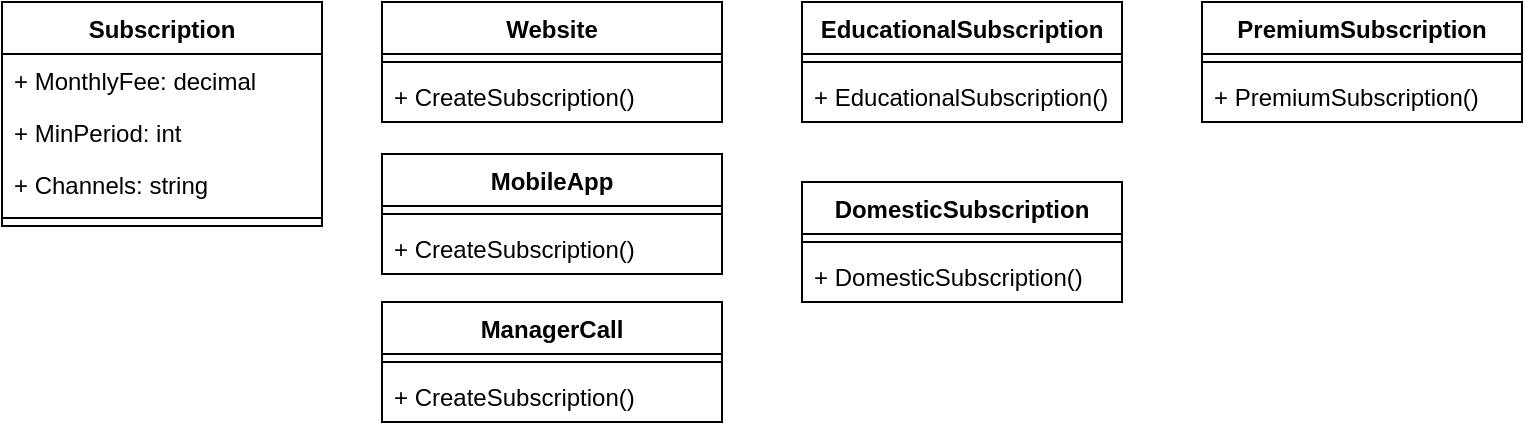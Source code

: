 <mxfile version="24.4.0" type="device">
  <diagram name="Страница — 1" id="R-oshayqFoef47efmip9">
    <mxGraphModel dx="890" dy="366" grid="1" gridSize="10" guides="1" tooltips="1" connect="1" arrows="1" fold="1" page="1" pageScale="1" pageWidth="827" pageHeight="1169" math="0" shadow="0">
      <root>
        <mxCell id="0" />
        <mxCell id="1" parent="0" />
        <mxCell id="TY4iP9EuT5r-jAJ0pcTq-2" value="DomesticSubscription" style="swimlane;fontStyle=1;align=center;verticalAlign=top;childLayout=stackLayout;horizontal=1;startSize=26;horizontalStack=0;resizeParent=1;resizeParentMax=0;resizeLast=0;collapsible=1;marginBottom=0;whiteSpace=wrap;html=1;" vertex="1" parent="1">
          <mxGeometry x="430" y="124" width="160" height="60" as="geometry" />
        </mxCell>
        <mxCell id="TY4iP9EuT5r-jAJ0pcTq-4" value="" style="line;strokeWidth=1;fillColor=none;align=left;verticalAlign=middle;spacingTop=-1;spacingLeft=3;spacingRight=3;rotatable=0;labelPosition=right;points=[];portConstraint=eastwest;strokeColor=inherit;" vertex="1" parent="TY4iP9EuT5r-jAJ0pcTq-2">
          <mxGeometry y="26" width="160" height="8" as="geometry" />
        </mxCell>
        <mxCell id="TY4iP9EuT5r-jAJ0pcTq-5" value="&lt;span style=&quot;text-align: center;&quot;&gt;+&lt;/span&gt;&lt;span style=&quot;font-weight: 700; text-align: center;&quot;&gt; &lt;/span&gt;&lt;span style=&quot;text-align: center;&quot;&gt;DomesticSubscription()&lt;/span&gt;" style="text;strokeColor=none;fillColor=none;align=left;verticalAlign=top;spacingLeft=4;spacingRight=4;overflow=hidden;rotatable=0;points=[[0,0.5],[1,0.5]];portConstraint=eastwest;whiteSpace=wrap;html=1;" vertex="1" parent="TY4iP9EuT5r-jAJ0pcTq-2">
          <mxGeometry y="34" width="160" height="26" as="geometry" />
        </mxCell>
        <mxCell id="TY4iP9EuT5r-jAJ0pcTq-10" value="Subscription" style="swimlane;fontStyle=1;align=center;verticalAlign=top;childLayout=stackLayout;horizontal=1;startSize=26;horizontalStack=0;resizeParent=1;resizeParentMax=0;resizeLast=0;collapsible=1;marginBottom=0;whiteSpace=wrap;html=1;" vertex="1" parent="1">
          <mxGeometry x="30" y="34" width="160" height="112" as="geometry" />
        </mxCell>
        <mxCell id="TY4iP9EuT5r-jAJ0pcTq-11" value="+ MonthlyFee: decimal" style="text;strokeColor=none;fillColor=none;align=left;verticalAlign=top;spacingLeft=4;spacingRight=4;overflow=hidden;rotatable=0;points=[[0,0.5],[1,0.5]];portConstraint=eastwest;whiteSpace=wrap;html=1;" vertex="1" parent="TY4iP9EuT5r-jAJ0pcTq-10">
          <mxGeometry y="26" width="160" height="26" as="geometry" />
        </mxCell>
        <mxCell id="TY4iP9EuT5r-jAJ0pcTq-23" value="+ MinPeriod: int" style="text;strokeColor=none;fillColor=none;align=left;verticalAlign=top;spacingLeft=4;spacingRight=4;overflow=hidden;rotatable=0;points=[[0,0.5],[1,0.5]];portConstraint=eastwest;whiteSpace=wrap;html=1;" vertex="1" parent="TY4iP9EuT5r-jAJ0pcTq-10">
          <mxGeometry y="52" width="160" height="26" as="geometry" />
        </mxCell>
        <mxCell id="TY4iP9EuT5r-jAJ0pcTq-24" value="+ Channels: string" style="text;strokeColor=none;fillColor=none;align=left;verticalAlign=top;spacingLeft=4;spacingRight=4;overflow=hidden;rotatable=0;points=[[0,0.5],[1,0.5]];portConstraint=eastwest;whiteSpace=wrap;html=1;" vertex="1" parent="TY4iP9EuT5r-jAJ0pcTq-10">
          <mxGeometry y="78" width="160" height="26" as="geometry" />
        </mxCell>
        <mxCell id="TY4iP9EuT5r-jAJ0pcTq-12" value="" style="line;strokeWidth=1;fillColor=none;align=left;verticalAlign=middle;spacingTop=-1;spacingLeft=3;spacingRight=3;rotatable=0;labelPosition=right;points=[];portConstraint=eastwest;strokeColor=inherit;" vertex="1" parent="TY4iP9EuT5r-jAJ0pcTq-10">
          <mxGeometry y="104" width="160" height="8" as="geometry" />
        </mxCell>
        <mxCell id="TY4iP9EuT5r-jAJ0pcTq-14" value="EducationalSubscription" style="swimlane;fontStyle=1;align=center;verticalAlign=top;childLayout=stackLayout;horizontal=1;startSize=26;horizontalStack=0;resizeParent=1;resizeParentMax=0;resizeLast=0;collapsible=1;marginBottom=0;whiteSpace=wrap;html=1;" vertex="1" parent="1">
          <mxGeometry x="430" y="34" width="160" height="60" as="geometry" />
        </mxCell>
        <mxCell id="TY4iP9EuT5r-jAJ0pcTq-16" value="" style="line;strokeWidth=1;fillColor=none;align=left;verticalAlign=middle;spacingTop=-1;spacingLeft=3;spacingRight=3;rotatable=0;labelPosition=right;points=[];portConstraint=eastwest;strokeColor=inherit;" vertex="1" parent="TY4iP9EuT5r-jAJ0pcTq-14">
          <mxGeometry y="26" width="160" height="8" as="geometry" />
        </mxCell>
        <mxCell id="TY4iP9EuT5r-jAJ0pcTq-17" value="+&amp;nbsp;&lt;span style=&quot;text-align: center;&quot;&gt;EducationalSubscription()&lt;/span&gt;" style="text;strokeColor=none;fillColor=none;align=left;verticalAlign=top;spacingLeft=4;spacingRight=4;overflow=hidden;rotatable=0;points=[[0,0.5],[1,0.5]];portConstraint=eastwest;whiteSpace=wrap;html=1;" vertex="1" parent="TY4iP9EuT5r-jAJ0pcTq-14">
          <mxGeometry y="34" width="160" height="26" as="geometry" />
        </mxCell>
        <mxCell id="TY4iP9EuT5r-jAJ0pcTq-19" value="PremiumSubscription" style="swimlane;fontStyle=1;align=center;verticalAlign=top;childLayout=stackLayout;horizontal=1;startSize=26;horizontalStack=0;resizeParent=1;resizeParentMax=0;resizeLast=0;collapsible=1;marginBottom=0;whiteSpace=wrap;html=1;" vertex="1" parent="1">
          <mxGeometry x="630" y="34" width="160" height="60" as="geometry" />
        </mxCell>
        <mxCell id="TY4iP9EuT5r-jAJ0pcTq-21" value="" style="line;strokeWidth=1;fillColor=none;align=left;verticalAlign=middle;spacingTop=-1;spacingLeft=3;spacingRight=3;rotatable=0;labelPosition=right;points=[];portConstraint=eastwest;strokeColor=inherit;" vertex="1" parent="TY4iP9EuT5r-jAJ0pcTq-19">
          <mxGeometry y="26" width="160" height="8" as="geometry" />
        </mxCell>
        <mxCell id="TY4iP9EuT5r-jAJ0pcTq-22" value="&lt;span style=&quot;text-align: center;&quot;&gt;+ PremiumSubscription()&lt;/span&gt;" style="text;strokeColor=none;fillColor=none;align=left;verticalAlign=top;spacingLeft=4;spacingRight=4;overflow=hidden;rotatable=0;points=[[0,0.5],[1,0.5]];portConstraint=eastwest;whiteSpace=wrap;html=1;" vertex="1" parent="TY4iP9EuT5r-jAJ0pcTq-19">
          <mxGeometry y="34" width="160" height="26" as="geometry" />
        </mxCell>
        <mxCell id="TY4iP9EuT5r-jAJ0pcTq-25" value="Website" style="swimlane;fontStyle=1;align=center;verticalAlign=top;childLayout=stackLayout;horizontal=1;startSize=26;horizontalStack=0;resizeParent=1;resizeParentMax=0;resizeLast=0;collapsible=1;marginBottom=0;whiteSpace=wrap;html=1;" vertex="1" parent="1">
          <mxGeometry x="220" y="34" width="170" height="60" as="geometry" />
        </mxCell>
        <mxCell id="TY4iP9EuT5r-jAJ0pcTq-27" value="" style="line;strokeWidth=1;fillColor=none;align=left;verticalAlign=middle;spacingTop=-1;spacingLeft=3;spacingRight=3;rotatable=0;labelPosition=right;points=[];portConstraint=eastwest;strokeColor=inherit;" vertex="1" parent="TY4iP9EuT5r-jAJ0pcTq-25">
          <mxGeometry y="26" width="170" height="8" as="geometry" />
        </mxCell>
        <mxCell id="TY4iP9EuT5r-jAJ0pcTq-28" value="+ CreateSubscription()" style="text;strokeColor=none;fillColor=none;align=left;verticalAlign=top;spacingLeft=4;spacingRight=4;overflow=hidden;rotatable=0;points=[[0,0.5],[1,0.5]];portConstraint=eastwest;whiteSpace=wrap;html=1;" vertex="1" parent="TY4iP9EuT5r-jAJ0pcTq-25">
          <mxGeometry y="34" width="170" height="26" as="geometry" />
        </mxCell>
        <mxCell id="TY4iP9EuT5r-jAJ0pcTq-29" value="MobileApp" style="swimlane;fontStyle=1;align=center;verticalAlign=top;childLayout=stackLayout;horizontal=1;startSize=26;horizontalStack=0;resizeParent=1;resizeParentMax=0;resizeLast=0;collapsible=1;marginBottom=0;whiteSpace=wrap;html=1;" vertex="1" parent="1">
          <mxGeometry x="220" y="110" width="170" height="60" as="geometry" />
        </mxCell>
        <mxCell id="TY4iP9EuT5r-jAJ0pcTq-30" value="" style="line;strokeWidth=1;fillColor=none;align=left;verticalAlign=middle;spacingTop=-1;spacingLeft=3;spacingRight=3;rotatable=0;labelPosition=right;points=[];portConstraint=eastwest;strokeColor=inherit;" vertex="1" parent="TY4iP9EuT5r-jAJ0pcTq-29">
          <mxGeometry y="26" width="170" height="8" as="geometry" />
        </mxCell>
        <mxCell id="TY4iP9EuT5r-jAJ0pcTq-31" value="+ CreateSubscription()" style="text;strokeColor=none;fillColor=none;align=left;verticalAlign=top;spacingLeft=4;spacingRight=4;overflow=hidden;rotatable=0;points=[[0,0.5],[1,0.5]];portConstraint=eastwest;whiteSpace=wrap;html=1;" vertex="1" parent="TY4iP9EuT5r-jAJ0pcTq-29">
          <mxGeometry y="34" width="170" height="26" as="geometry" />
        </mxCell>
        <mxCell id="TY4iP9EuT5r-jAJ0pcTq-32" value="ManagerCall" style="swimlane;fontStyle=1;align=center;verticalAlign=top;childLayout=stackLayout;horizontal=1;startSize=26;horizontalStack=0;resizeParent=1;resizeParentMax=0;resizeLast=0;collapsible=1;marginBottom=0;whiteSpace=wrap;html=1;" vertex="1" parent="1">
          <mxGeometry x="220" y="184" width="170" height="60" as="geometry" />
        </mxCell>
        <mxCell id="TY4iP9EuT5r-jAJ0pcTq-33" value="" style="line;strokeWidth=1;fillColor=none;align=left;verticalAlign=middle;spacingTop=-1;spacingLeft=3;spacingRight=3;rotatable=0;labelPosition=right;points=[];portConstraint=eastwest;strokeColor=inherit;" vertex="1" parent="TY4iP9EuT5r-jAJ0pcTq-32">
          <mxGeometry y="26" width="170" height="8" as="geometry" />
        </mxCell>
        <mxCell id="TY4iP9EuT5r-jAJ0pcTq-34" value="+ CreateSubscription()" style="text;strokeColor=none;fillColor=none;align=left;verticalAlign=top;spacingLeft=4;spacingRight=4;overflow=hidden;rotatable=0;points=[[0,0.5],[1,0.5]];portConstraint=eastwest;whiteSpace=wrap;html=1;" vertex="1" parent="TY4iP9EuT5r-jAJ0pcTq-32">
          <mxGeometry y="34" width="170" height="26" as="geometry" />
        </mxCell>
      </root>
    </mxGraphModel>
  </diagram>
</mxfile>
